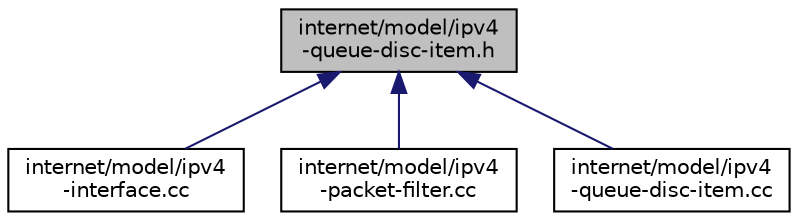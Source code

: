 digraph "internet/model/ipv4-queue-disc-item.h"
{
  edge [fontname="Helvetica",fontsize="10",labelfontname="Helvetica",labelfontsize="10"];
  node [fontname="Helvetica",fontsize="10",shape=record];
  Node1 [label="internet/model/ipv4\l-queue-disc-item.h",height=0.2,width=0.4,color="black", fillcolor="grey75", style="filled", fontcolor="black"];
  Node1 -> Node2 [dir="back",color="midnightblue",fontsize="10",style="solid"];
  Node2 [label="internet/model/ipv4\l-interface.cc",height=0.2,width=0.4,color="black", fillcolor="white", style="filled",URL="$d8/d7f/ipv4-interface_8cc.html"];
  Node1 -> Node3 [dir="back",color="midnightblue",fontsize="10",style="solid"];
  Node3 [label="internet/model/ipv4\l-packet-filter.cc",height=0.2,width=0.4,color="black", fillcolor="white", style="filled",URL="$d8/d15/ipv4-packet-filter_8cc.html"];
  Node1 -> Node4 [dir="back",color="midnightblue",fontsize="10",style="solid"];
  Node4 [label="internet/model/ipv4\l-queue-disc-item.cc",height=0.2,width=0.4,color="black", fillcolor="white", style="filled",URL="$df/d4e/ipv4-queue-disc-item_8cc.html"];
}
